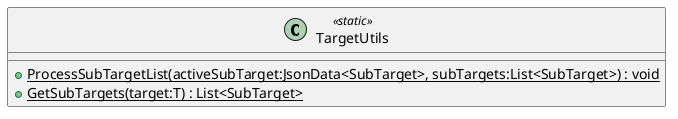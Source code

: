 @startuml
class TargetUtils <<static>> {
    + {static} ProcessSubTargetList(activeSubTarget:JsonData<SubTarget>, subTargets:List<SubTarget>) : void
    + {static} GetSubTargets(target:T) : List<SubTarget>
}
@enduml
